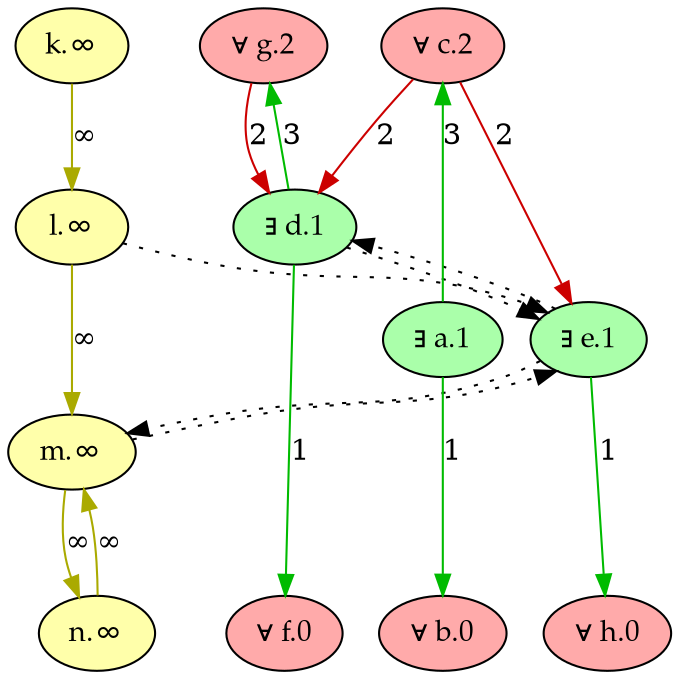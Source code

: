 digraph {
    rankdir="TB"
    node [style=filled fontname="Palatino"]
    node [fillcolor="#AAFFAA"]
    "e" [label="∃ e.1"]
    "d" [label="∃ d.1"]
    "a" [label="∃ a.1"]
    node [fillcolor="#FFAAAA"]
    "b" [label="∀ b.0"]
    "f" [label="∀ f.0"]
    "h" [label="∀ h.0"]
    "c" [label="∀ c.2"]
    "g" [label="∀ g.2"]
    node [fillcolor="#FFFFAA"]
    "k" [label="k.∞"]
    "l" [label="l.∞"]
    "m" [label="m.∞"]
    "n" [label="n.∞"]
  edge [color="#00BB00" style="solid" dir="forward" label="1"]
        "a" -> "b" 
        "d" -> "f" 
        "e" -> "h" 
  edge [color="#00BB00" style="solid" dir="forward" label="3"]
        "a" -> "c" 
        "d" -> "g" 
  edge [color="#AAAA00" style="solid" dir="forward" label="∞"]
        "k" -> "l" 
        "l" -> "m" 
        "m" -> "n" 
        "n" -> "m" 
  edge [color="#CC0000" style="solid" dir="forward" label="2"]
        "c" -> "d" 
        "c" -> "e" 
        "g" -> "d" 
  edge [color="black" style="dotted" dir="forward" label="" constraint=false]
        "l" -> "e" 
        "d" -> "e" 
        "e" -> "d" 
        "e" -> "m" 
        "m" -> "e" 
    {rank = max b f h}
    {rank = min c g}
}
